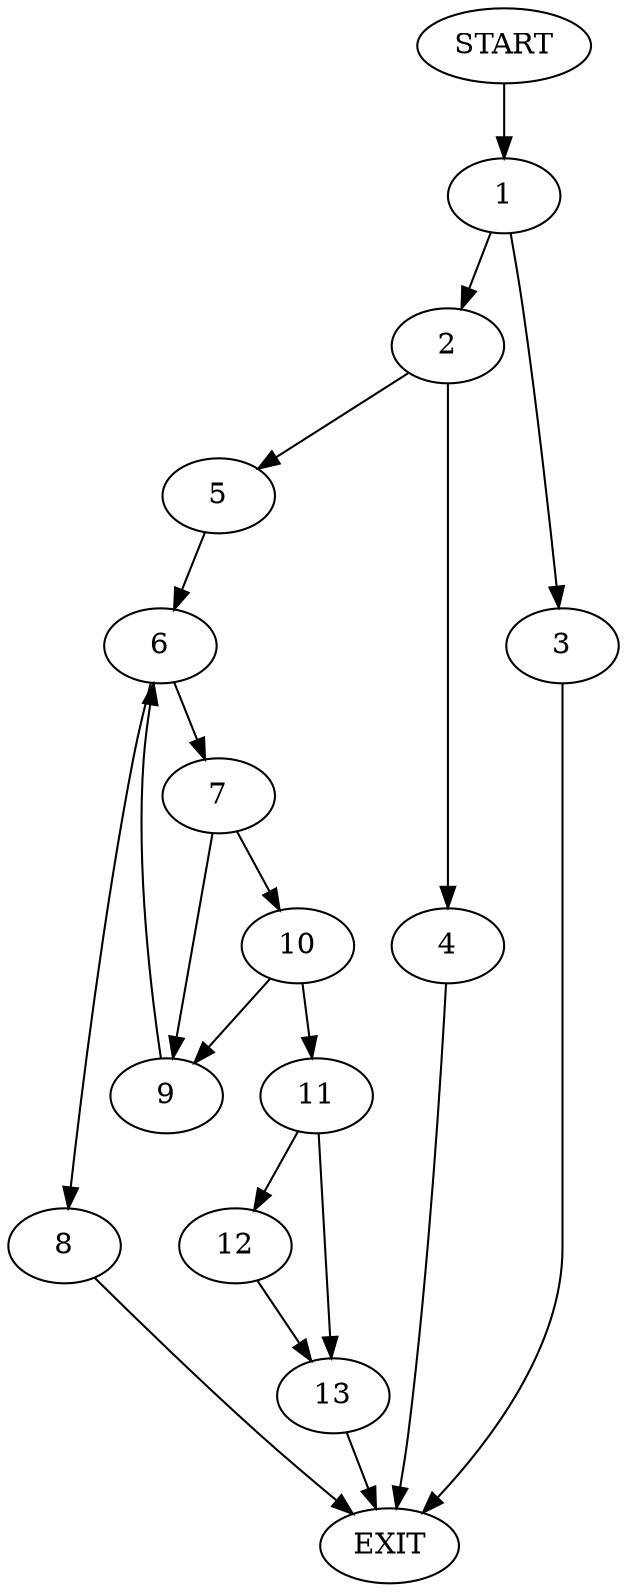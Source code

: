 digraph {
0 [label="START"]
14 [label="EXIT"]
0 -> 1
1 -> 2
1 -> 3
3 -> 14
2 -> 4
2 -> 5
5 -> 6
4 -> 14
6 -> 7
6 -> 8
7 -> 9
7 -> 10
8 -> 14
9 -> 6
10 -> 11
10 -> 9
11 -> 12
11 -> 13
12 -> 13
13 -> 14
}
